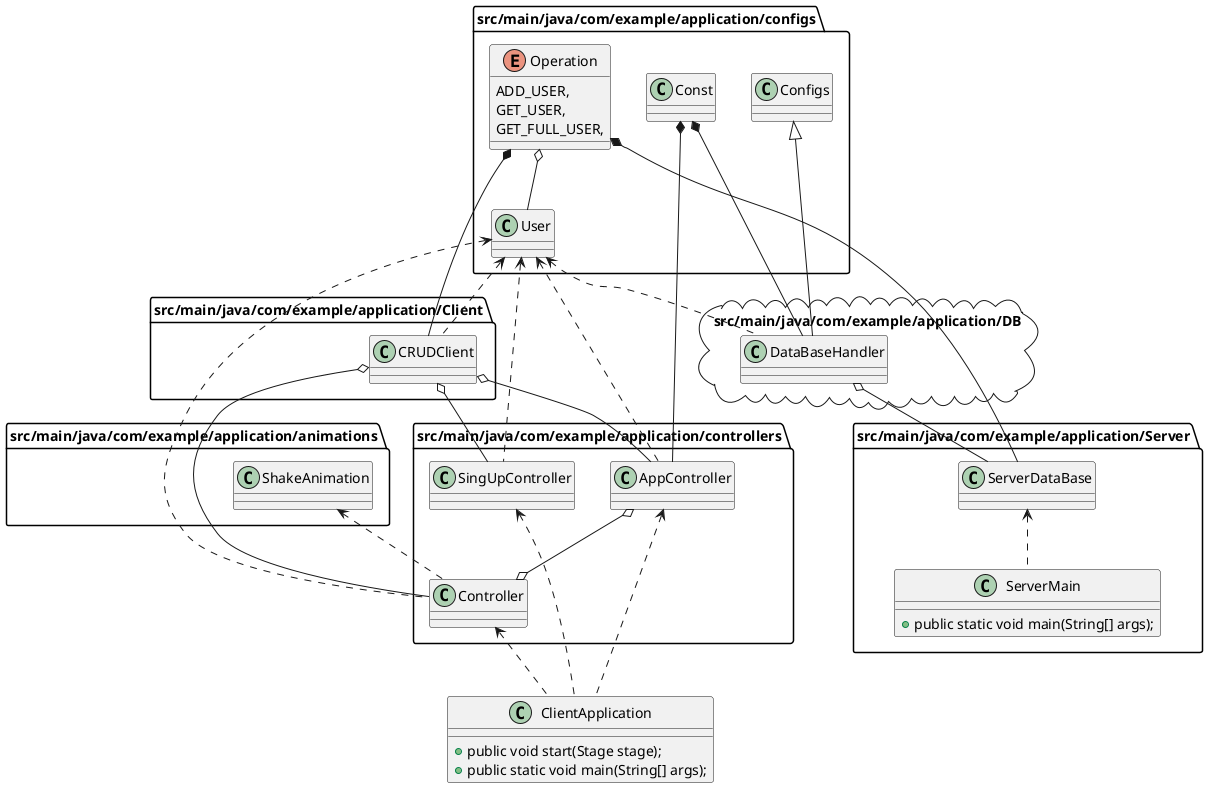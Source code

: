 @startuml
package src/main/java/com/example/application/configs <<Package>>{
class Configs {

}
class Const {

}
enum Operation {
    ADD_USER,
    GET_USER,
    GET_FULL_USER,
}
Operation o-- User
class User {

}
}
package src/main/java/com/example/application/animations <<Package>>{
class ShakeAnimation {

}
}
package src/main/java/com/example/application/DB <<Cloud>>{
Configs <|-- DataBaseHandler
Const *-- DataBaseHandler
User <.. DataBaseHandler
class DataBaseHandler {

}
}
package src/main/java/com/example/application/Server <<Package>>{
Operation *-- ServerDataBase
DataBaseHandler o-- ServerDataBase
class ServerDataBase {

}
ServerDataBase <.. ServerMain
class ServerMain {
   +public static void main(String[] args);
}
}
package src/main/java/com/example/application/Client <<Package>>{
Operation *-- CRUDClient
User <.. CRUDClient
class CRUDClient {

}
}
package src/main/java/com/example/application/controllers <<Package>>{
User <.. AppController
CRUDClient o-- AppController
Const *-- AppController
class AppController {

}
User <.. Controller
CRUDClient o-- Controller
ShakeAnimation <.. Controller
AppController o--o Controller
class Controller {

}
User <.. SingUpController
CRUDClient o-- SingUpController
class SingUpController {

}
}
Controller <.. ClientApplication
AppController <.. ClientApplication
SingUpController <.. ClientApplication
class ClientApplication {
   +public void start(Stage stage);
   +public static void main(String[] args);
}

@enduml